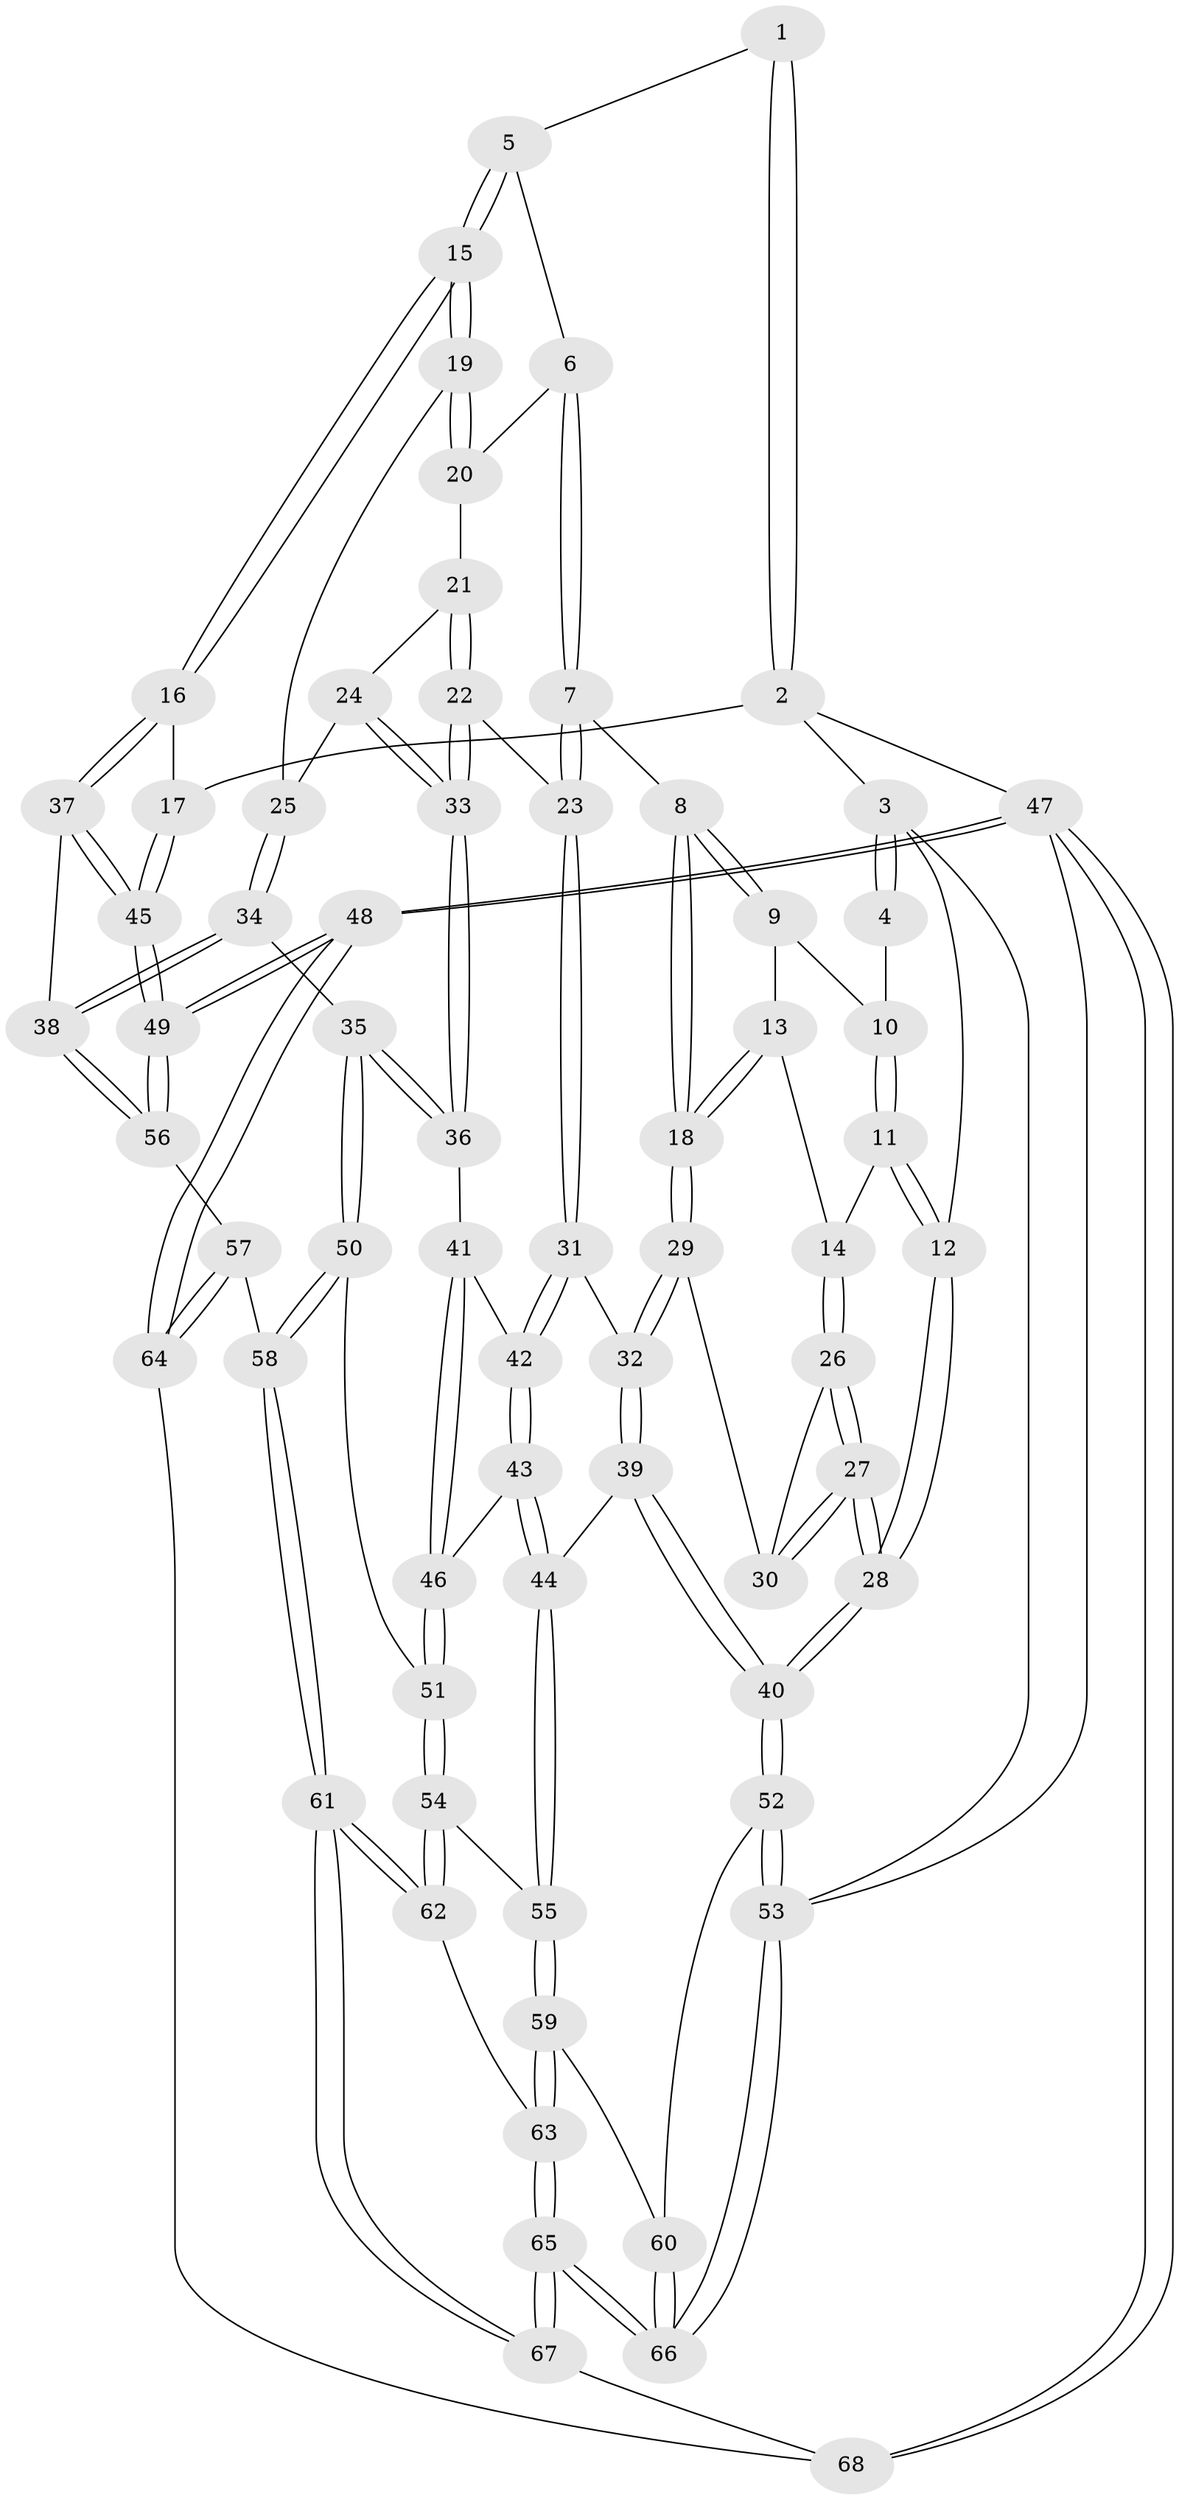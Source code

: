 // Generated by graph-tools (version 1.1) at 2025/51/03/09/25 03:51:11]
// undirected, 68 vertices, 167 edges
graph export_dot {
graph [start="1"]
  node [color=gray90,style=filled];
  1 [pos="+0.5204061395354203+0"];
  2 [pos="+1+0"];
  3 [pos="+0+0"];
  4 [pos="+0.18130210233289587+0"];
  5 [pos="+0.5280519929261739+0"];
  6 [pos="+0.4632743375212459+0.08574666858369559"];
  7 [pos="+0.39715424619128764+0.1466653505177715"];
  8 [pos="+0.3457613546830251+0.14090497662098195"];
  9 [pos="+0.18630163407940228+0"];
  10 [pos="+0.18186691473447958+0"];
  11 [pos="+0.03948656945235176+0.1351122604790728"];
  12 [pos="+0+0.10786955897433306"];
  13 [pos="+0.1920376638085125+0.13326104840999092"];
  14 [pos="+0.06914302642849673+0.17234471524487668"];
  15 [pos="+0.7305378860401581+0.1944629827306592"];
  16 [pos="+0.901927523779357+0.2190666757005881"];
  17 [pos="+1+0.04438646689207825"];
  18 [pos="+0.23576514124560224+0.20884531637614556"];
  19 [pos="+0.716215059368546+0.20120244058279313"];
  20 [pos="+0.5096605550720087+0.14238289324274664"];
  21 [pos="+0.5283041655025325+0.20408649714458812"];
  22 [pos="+0.43479410204183727+0.29308339548600715"];
  23 [pos="+0.4205205649570225+0.28750086035662636"];
  24 [pos="+0.6257505186318402+0.2575693993886329"];
  25 [pos="+0.6344702168708357+0.25674749741007363"];
  26 [pos="+0.07722571095274242+0.2056625335442769"];
  27 [pos="+0+0.3548503970061225"];
  28 [pos="+0+0.5234431315768941"];
  29 [pos="+0.21776526222469975+0.276820134779008"];
  30 [pos="+0.2147318975755704+0.27640456547371917"];
  31 [pos="+0.34012687265497993+0.32951229458043907"];
  32 [pos="+0.23457723548189535+0.3060540509606272"];
  33 [pos="+0.4807429990997193+0.3267243064407727"];
  34 [pos="+0.6077523357780908+0.5383791187796303"];
  35 [pos="+0.6058163762353127+0.538669949082704"];
  36 [pos="+0.5277581989821502+0.4709049167374866"];
  37 [pos="+0.7956247505066394+0.5191593186107144"];
  38 [pos="+0.7358105457315731+0.55264824740232"];
  39 [pos="+0.14051702987666356+0.5425845103618266"];
  40 [pos="+0+0.5420245498544994"];
  41 [pos="+0.41982507729368496+0.4663513693332995"];
  42 [pos="+0.35362743321153833+0.4258807715038372"];
  43 [pos="+0.20117412531115667+0.5562734378816225"];
  44 [pos="+0.16879294233594858+0.557080776198724"];
  45 [pos="+1+0.713924480302949"];
  46 [pos="+0.32040795450759524+0.5925489575061"];
  47 [pos="+1+1"];
  48 [pos="+1+0.9885895431336452"];
  49 [pos="+1+0.7958331195293548"];
  50 [pos="+0.4977665958247118+0.6615194528706976"];
  51 [pos="+0.38438184691522315+0.6388839375859525"];
  52 [pos="+0+0.6372960605530368"];
  53 [pos="+0+1"];
  54 [pos="+0.2761805328111959+0.7992939090477414"];
  55 [pos="+0.19296489275358814+0.6550559076242547"];
  56 [pos="+0.7588969916967075+0.7634676150164568"];
  57 [pos="+0.7516490387009391+0.7801866906235926"];
  58 [pos="+0.5034935221283872+0.8233880509847133"];
  59 [pos="+0.11407112381732912+0.8237482668977257"];
  60 [pos="+0.06980125523262742+0.8261288901303637"];
  61 [pos="+0.48109583219996904+0.8773136666526331"];
  62 [pos="+0.27787297895111546+0.8166480208821139"];
  63 [pos="+0.2273512041171708+0.8583888750945395"];
  64 [pos="+0.767897971734933+0.8976219045171068"];
  65 [pos="+0.1945609927449951+1"];
  66 [pos="+0.08696864339074815+1"];
  67 [pos="+0.5298082863045299+1"];
  68 [pos="+0.58878386643664+1"];
  1 -- 2;
  1 -- 2;
  1 -- 5;
  2 -- 3;
  2 -- 17;
  2 -- 47;
  3 -- 4;
  3 -- 4;
  3 -- 12;
  3 -- 53;
  4 -- 10;
  5 -- 6;
  5 -- 15;
  5 -- 15;
  6 -- 7;
  6 -- 7;
  6 -- 20;
  7 -- 8;
  7 -- 23;
  7 -- 23;
  8 -- 9;
  8 -- 9;
  8 -- 18;
  8 -- 18;
  9 -- 10;
  9 -- 13;
  10 -- 11;
  10 -- 11;
  11 -- 12;
  11 -- 12;
  11 -- 14;
  12 -- 28;
  12 -- 28;
  13 -- 14;
  13 -- 18;
  13 -- 18;
  14 -- 26;
  14 -- 26;
  15 -- 16;
  15 -- 16;
  15 -- 19;
  15 -- 19;
  16 -- 17;
  16 -- 37;
  16 -- 37;
  17 -- 45;
  17 -- 45;
  18 -- 29;
  18 -- 29;
  19 -- 20;
  19 -- 20;
  19 -- 25;
  20 -- 21;
  21 -- 22;
  21 -- 22;
  21 -- 24;
  22 -- 23;
  22 -- 33;
  22 -- 33;
  23 -- 31;
  23 -- 31;
  24 -- 25;
  24 -- 33;
  24 -- 33;
  25 -- 34;
  25 -- 34;
  26 -- 27;
  26 -- 27;
  26 -- 30;
  27 -- 28;
  27 -- 28;
  27 -- 30;
  27 -- 30;
  28 -- 40;
  28 -- 40;
  29 -- 30;
  29 -- 32;
  29 -- 32;
  31 -- 32;
  31 -- 42;
  31 -- 42;
  32 -- 39;
  32 -- 39;
  33 -- 36;
  33 -- 36;
  34 -- 35;
  34 -- 38;
  34 -- 38;
  35 -- 36;
  35 -- 36;
  35 -- 50;
  35 -- 50;
  36 -- 41;
  37 -- 38;
  37 -- 45;
  37 -- 45;
  38 -- 56;
  38 -- 56;
  39 -- 40;
  39 -- 40;
  39 -- 44;
  40 -- 52;
  40 -- 52;
  41 -- 42;
  41 -- 46;
  41 -- 46;
  42 -- 43;
  42 -- 43;
  43 -- 44;
  43 -- 44;
  43 -- 46;
  44 -- 55;
  44 -- 55;
  45 -- 49;
  45 -- 49;
  46 -- 51;
  46 -- 51;
  47 -- 48;
  47 -- 48;
  47 -- 68;
  47 -- 68;
  47 -- 53;
  48 -- 49;
  48 -- 49;
  48 -- 64;
  48 -- 64;
  49 -- 56;
  49 -- 56;
  50 -- 51;
  50 -- 58;
  50 -- 58;
  51 -- 54;
  51 -- 54;
  52 -- 53;
  52 -- 53;
  52 -- 60;
  53 -- 66;
  53 -- 66;
  54 -- 55;
  54 -- 62;
  54 -- 62;
  55 -- 59;
  55 -- 59;
  56 -- 57;
  57 -- 58;
  57 -- 64;
  57 -- 64;
  58 -- 61;
  58 -- 61;
  59 -- 60;
  59 -- 63;
  59 -- 63;
  60 -- 66;
  60 -- 66;
  61 -- 62;
  61 -- 62;
  61 -- 67;
  61 -- 67;
  62 -- 63;
  63 -- 65;
  63 -- 65;
  64 -- 68;
  65 -- 66;
  65 -- 66;
  65 -- 67;
  65 -- 67;
  67 -- 68;
}
